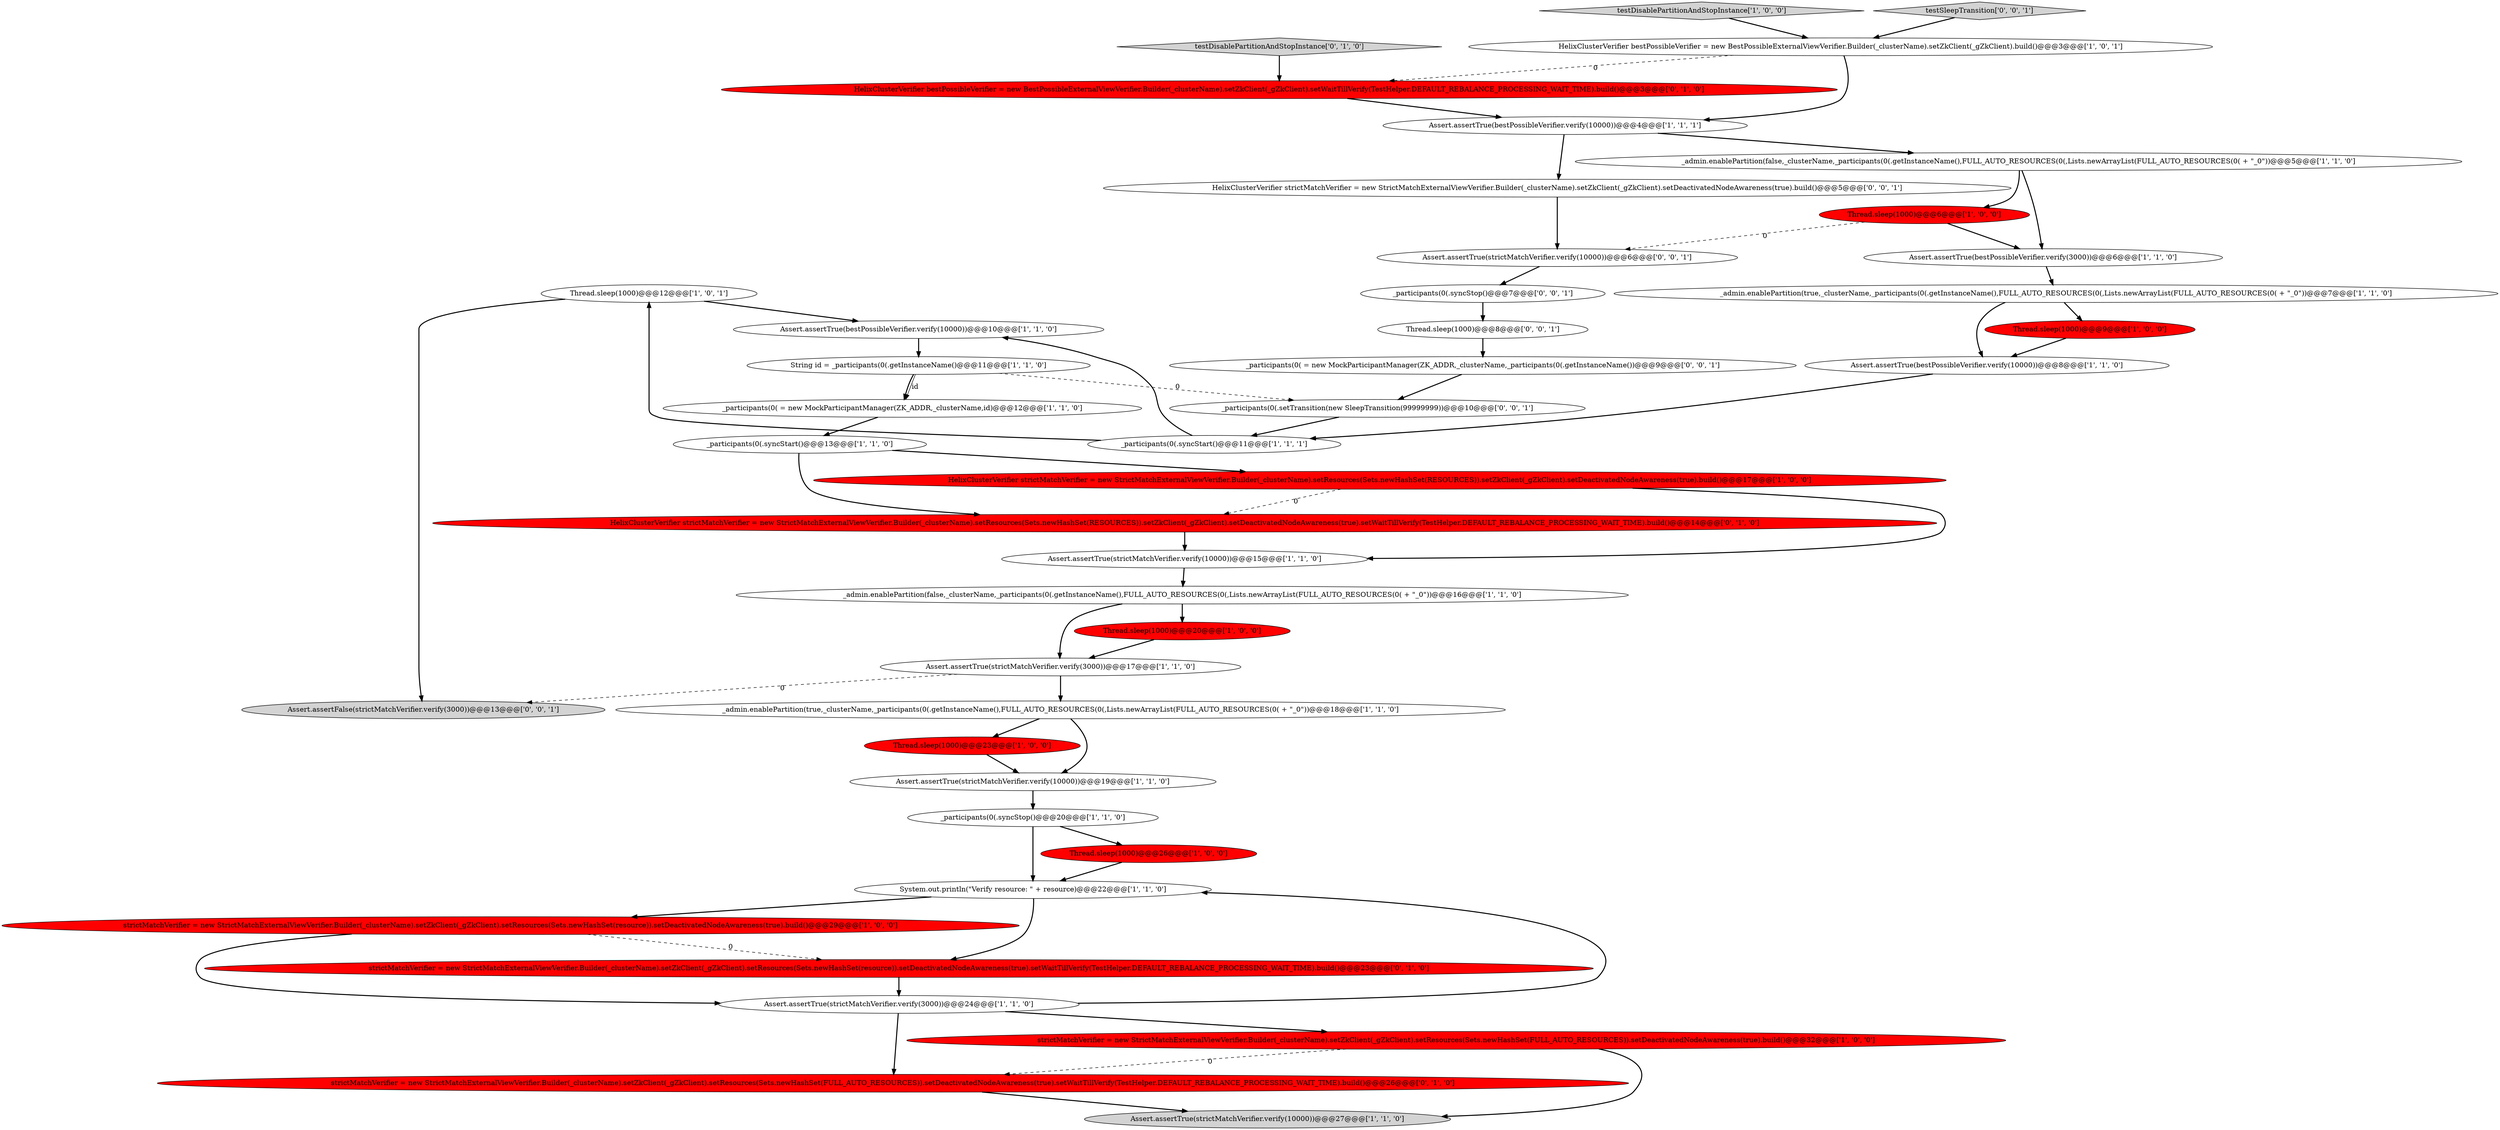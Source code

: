 digraph {
2 [style = filled, label = "Assert.assertTrue(strictMatchVerifier.verify(3000))@@@17@@@['1', '1', '0']", fillcolor = white, shape = ellipse image = "AAA0AAABBB1BBB"];
23 [style = filled, label = "Thread.sleep(1000)@@@9@@@['1', '0', '0']", fillcolor = red, shape = ellipse image = "AAA1AAABBB1BBB"];
32 [style = filled, label = "HelixClusterVerifier bestPossibleVerifier = new BestPossibleExternalViewVerifier.Builder(_clusterName).setZkClient(_gZkClient).setWaitTillVerify(TestHelper.DEFAULT_REBALANCE_PROCESSING_WAIT_TIME).build()@@@3@@@['0', '1', '0']", fillcolor = red, shape = ellipse image = "AAA1AAABBB2BBB"];
42 [style = filled, label = "_participants(0( = new MockParticipantManager(ZK_ADDR,_clusterName,_participants(0(.getInstanceName())@@@9@@@['0', '0', '1']", fillcolor = white, shape = ellipse image = "AAA0AAABBB3BBB"];
3 [style = filled, label = "Assert.assertTrue(bestPossibleVerifier.verify(10000))@@@10@@@['1', '1', '0']", fillcolor = white, shape = ellipse image = "AAA0AAABBB1BBB"];
31 [style = filled, label = "HelixClusterVerifier strictMatchVerifier = new StrictMatchExternalViewVerifier.Builder(_clusterName).setResources(Sets.newHashSet(RESOURCES)).setZkClient(_gZkClient).setDeactivatedNodeAwareness(true).setWaitTillVerify(TestHelper.DEFAULT_REBALANCE_PROCESSING_WAIT_TIME).build()@@@14@@@['0', '1', '0']", fillcolor = red, shape = ellipse image = "AAA1AAABBB2BBB"];
5 [style = filled, label = "String id = _participants(0(.getInstanceName()@@@11@@@['1', '1', '0']", fillcolor = white, shape = ellipse image = "AAA0AAABBB1BBB"];
16 [style = filled, label = "Assert.assertTrue(bestPossibleVerifier.verify(10000))@@@4@@@['1', '1', '1']", fillcolor = white, shape = ellipse image = "AAA0AAABBB1BBB"];
36 [style = filled, label = "_participants(0(.setTransition(new SleepTransition(99999999))@@@10@@@['0', '0', '1']", fillcolor = white, shape = ellipse image = "AAA0AAABBB3BBB"];
1 [style = filled, label = "Assert.assertTrue(bestPossibleVerifier.verify(10000))@@@8@@@['1', '1', '0']", fillcolor = white, shape = ellipse image = "AAA0AAABBB1BBB"];
0 [style = filled, label = "System.out.println(\"Verify resource: \" + resource)@@@22@@@['1', '1', '0']", fillcolor = white, shape = ellipse image = "AAA0AAABBB1BBB"];
18 [style = filled, label = "Assert.assertTrue(strictMatchVerifier.verify(10000))@@@15@@@['1', '1', '0']", fillcolor = white, shape = ellipse image = "AAA0AAABBB1BBB"];
34 [style = filled, label = "strictMatchVerifier = new StrictMatchExternalViewVerifier.Builder(_clusterName).setZkClient(_gZkClient).setResources(Sets.newHashSet(FULL_AUTO_RESOURCES)).setDeactivatedNodeAwareness(true).setWaitTillVerify(TestHelper.DEFAULT_REBALANCE_PROCESSING_WAIT_TIME).build()@@@26@@@['0', '1', '0']", fillcolor = red, shape = ellipse image = "AAA1AAABBB2BBB"];
39 [style = filled, label = "Assert.assertFalse(strictMatchVerifier.verify(3000))@@@13@@@['0', '0', '1']", fillcolor = lightgray, shape = ellipse image = "AAA0AAABBB3BBB"];
8 [style = filled, label = "_participants(0( = new MockParticipantManager(ZK_ADDR,_clusterName,id)@@@12@@@['1', '1', '0']", fillcolor = white, shape = ellipse image = "AAA0AAABBB1BBB"];
15 [style = filled, label = "Thread.sleep(1000)@@@6@@@['1', '0', '0']", fillcolor = red, shape = ellipse image = "AAA1AAABBB1BBB"];
38 [style = filled, label = "Assert.assertTrue(strictMatchVerifier.verify(10000))@@@6@@@['0', '0', '1']", fillcolor = white, shape = ellipse image = "AAA0AAABBB3BBB"];
25 [style = filled, label = "_participants(0(.syncStop()@@@20@@@['1', '1', '0']", fillcolor = white, shape = ellipse image = "AAA0AAABBB1BBB"];
35 [style = filled, label = "Thread.sleep(1000)@@@8@@@['0', '0', '1']", fillcolor = white, shape = ellipse image = "AAA0AAABBB3BBB"];
7 [style = filled, label = "HelixClusterVerifier strictMatchVerifier = new StrictMatchExternalViewVerifier.Builder(_clusterName).setResources(Sets.newHashSet(RESOURCES)).setZkClient(_gZkClient).setDeactivatedNodeAwareness(true).build()@@@17@@@['1', '0', '0']", fillcolor = red, shape = ellipse image = "AAA1AAABBB1BBB"];
14 [style = filled, label = "_admin.enablePartition(false,_clusterName,_participants(0(.getInstanceName(),FULL_AUTO_RESOURCES(0(,Lists.newArrayList(FULL_AUTO_RESOURCES(0( + \"_0\"))@@@5@@@['1', '1', '0']", fillcolor = white, shape = ellipse image = "AAA0AAABBB1BBB"];
21 [style = filled, label = "Thread.sleep(1000)@@@20@@@['1', '0', '0']", fillcolor = red, shape = ellipse image = "AAA1AAABBB1BBB"];
11 [style = filled, label = "strictMatchVerifier = new StrictMatchExternalViewVerifier.Builder(_clusterName).setZkClient(_gZkClient).setResources(Sets.newHashSet(FULL_AUTO_RESOURCES)).setDeactivatedNodeAwareness(true).build()@@@32@@@['1', '0', '0']", fillcolor = red, shape = ellipse image = "AAA1AAABBB1BBB"];
12 [style = filled, label = "_admin.enablePartition(true,_clusterName,_participants(0(.getInstanceName(),FULL_AUTO_RESOURCES(0(,Lists.newArrayList(FULL_AUTO_RESOURCES(0( + \"_0\"))@@@18@@@['1', '1', '0']", fillcolor = white, shape = ellipse image = "AAA0AAABBB1BBB"];
30 [style = filled, label = "testDisablePartitionAndStopInstance['0', '1', '0']", fillcolor = lightgray, shape = diamond image = "AAA0AAABBB2BBB"];
6 [style = filled, label = "Assert.assertTrue(bestPossibleVerifier.verify(3000))@@@6@@@['1', '1', '0']", fillcolor = white, shape = ellipse image = "AAA0AAABBB1BBB"];
29 [style = filled, label = "testDisablePartitionAndStopInstance['1', '0', '0']", fillcolor = lightgray, shape = diamond image = "AAA0AAABBB1BBB"];
9 [style = filled, label = "Thread.sleep(1000)@@@26@@@['1', '0', '0']", fillcolor = red, shape = ellipse image = "AAA1AAABBB1BBB"];
26 [style = filled, label = "strictMatchVerifier = new StrictMatchExternalViewVerifier.Builder(_clusterName).setZkClient(_gZkClient).setResources(Sets.newHashSet(resource)).setDeactivatedNodeAwareness(true).build()@@@29@@@['1', '0', '0']", fillcolor = red, shape = ellipse image = "AAA1AAABBB1BBB"];
41 [style = filled, label = "_participants(0(.syncStop()@@@7@@@['0', '0', '1']", fillcolor = white, shape = ellipse image = "AAA0AAABBB3BBB"];
19 [style = filled, label = "Assert.assertTrue(strictMatchVerifier.verify(10000))@@@27@@@['1', '1', '0']", fillcolor = lightgray, shape = ellipse image = "AAA0AAABBB1BBB"];
33 [style = filled, label = "strictMatchVerifier = new StrictMatchExternalViewVerifier.Builder(_clusterName).setZkClient(_gZkClient).setResources(Sets.newHashSet(resource)).setDeactivatedNodeAwareness(true).setWaitTillVerify(TestHelper.DEFAULT_REBALANCE_PROCESSING_WAIT_TIME).build()@@@23@@@['0', '1', '0']", fillcolor = red, shape = ellipse image = "AAA1AAABBB2BBB"];
40 [style = filled, label = "testSleepTransition['0', '0', '1']", fillcolor = lightgray, shape = diamond image = "AAA0AAABBB3BBB"];
28 [style = filled, label = "Assert.assertTrue(strictMatchVerifier.verify(3000))@@@24@@@['1', '1', '0']", fillcolor = white, shape = ellipse image = "AAA0AAABBB1BBB"];
13 [style = filled, label = "Thread.sleep(1000)@@@23@@@['1', '0', '0']", fillcolor = red, shape = ellipse image = "AAA1AAABBB1BBB"];
20 [style = filled, label = "Thread.sleep(1000)@@@12@@@['1', '0', '1']", fillcolor = white, shape = ellipse image = "AAA0AAABBB1BBB"];
24 [style = filled, label = "Assert.assertTrue(strictMatchVerifier.verify(10000))@@@19@@@['1', '1', '0']", fillcolor = white, shape = ellipse image = "AAA0AAABBB1BBB"];
37 [style = filled, label = "HelixClusterVerifier strictMatchVerifier = new StrictMatchExternalViewVerifier.Builder(_clusterName).setZkClient(_gZkClient).setDeactivatedNodeAwareness(true).build()@@@5@@@['0', '0', '1']", fillcolor = white, shape = ellipse image = "AAA0AAABBB3BBB"];
10 [style = filled, label = "_participants(0(.syncStart()@@@13@@@['1', '1', '0']", fillcolor = white, shape = ellipse image = "AAA0AAABBB1BBB"];
17 [style = filled, label = "_participants(0(.syncStart()@@@11@@@['1', '1', '1']", fillcolor = white, shape = ellipse image = "AAA0AAABBB1BBB"];
27 [style = filled, label = "HelixClusterVerifier bestPossibleVerifier = new BestPossibleExternalViewVerifier.Builder(_clusterName).setZkClient(_gZkClient).build()@@@3@@@['1', '0', '1']", fillcolor = white, shape = ellipse image = "AAA0AAABBB1BBB"];
22 [style = filled, label = "_admin.enablePartition(true,_clusterName,_participants(0(.getInstanceName(),FULL_AUTO_RESOURCES(0(,Lists.newArrayList(FULL_AUTO_RESOURCES(0( + \"_0\"))@@@7@@@['1', '1', '0']", fillcolor = white, shape = ellipse image = "AAA0AAABBB1BBB"];
4 [style = filled, label = "_admin.enablePartition(false,_clusterName,_participants(0(.getInstanceName(),FULL_AUTO_RESOURCES(0(,Lists.newArrayList(FULL_AUTO_RESOURCES(0( + \"_0\"))@@@16@@@['1', '1', '0']", fillcolor = white, shape = ellipse image = "AAA0AAABBB1BBB"];
25->0 [style = bold, label=""];
5->8 [style = bold, label=""];
8->10 [style = bold, label=""];
16->37 [style = bold, label=""];
13->24 [style = bold, label=""];
9->0 [style = bold, label=""];
0->26 [style = bold, label=""];
10->31 [style = bold, label=""];
28->34 [style = bold, label=""];
34->19 [style = bold, label=""];
5->8 [style = solid, label="id"];
6->22 [style = bold, label=""];
7->31 [style = dashed, label="0"];
35->42 [style = bold, label=""];
11->34 [style = dashed, label="0"];
33->28 [style = bold, label=""];
28->11 [style = bold, label=""];
25->9 [style = bold, label=""];
4->21 [style = bold, label=""];
26->33 [style = dashed, label="0"];
31->18 [style = bold, label=""];
30->32 [style = bold, label=""];
15->6 [style = bold, label=""];
20->3 [style = bold, label=""];
4->2 [style = bold, label=""];
38->41 [style = bold, label=""];
12->24 [style = bold, label=""];
27->16 [style = bold, label=""];
11->19 [style = bold, label=""];
32->16 [style = bold, label=""];
42->36 [style = bold, label=""];
5->36 [style = dashed, label="0"];
22->23 [style = bold, label=""];
10->7 [style = bold, label=""];
2->12 [style = bold, label=""];
1->17 [style = bold, label=""];
21->2 [style = bold, label=""];
15->38 [style = dashed, label="0"];
28->0 [style = bold, label=""];
12->13 [style = bold, label=""];
29->27 [style = bold, label=""];
3->5 [style = bold, label=""];
18->4 [style = bold, label=""];
0->33 [style = bold, label=""];
40->27 [style = bold, label=""];
24->25 [style = bold, label=""];
37->38 [style = bold, label=""];
27->32 [style = dashed, label="0"];
2->39 [style = dashed, label="0"];
17->3 [style = bold, label=""];
23->1 [style = bold, label=""];
7->18 [style = bold, label=""];
20->39 [style = bold, label=""];
16->14 [style = bold, label=""];
14->15 [style = bold, label=""];
26->28 [style = bold, label=""];
22->1 [style = bold, label=""];
36->17 [style = bold, label=""];
14->6 [style = bold, label=""];
17->20 [style = bold, label=""];
41->35 [style = bold, label=""];
}
